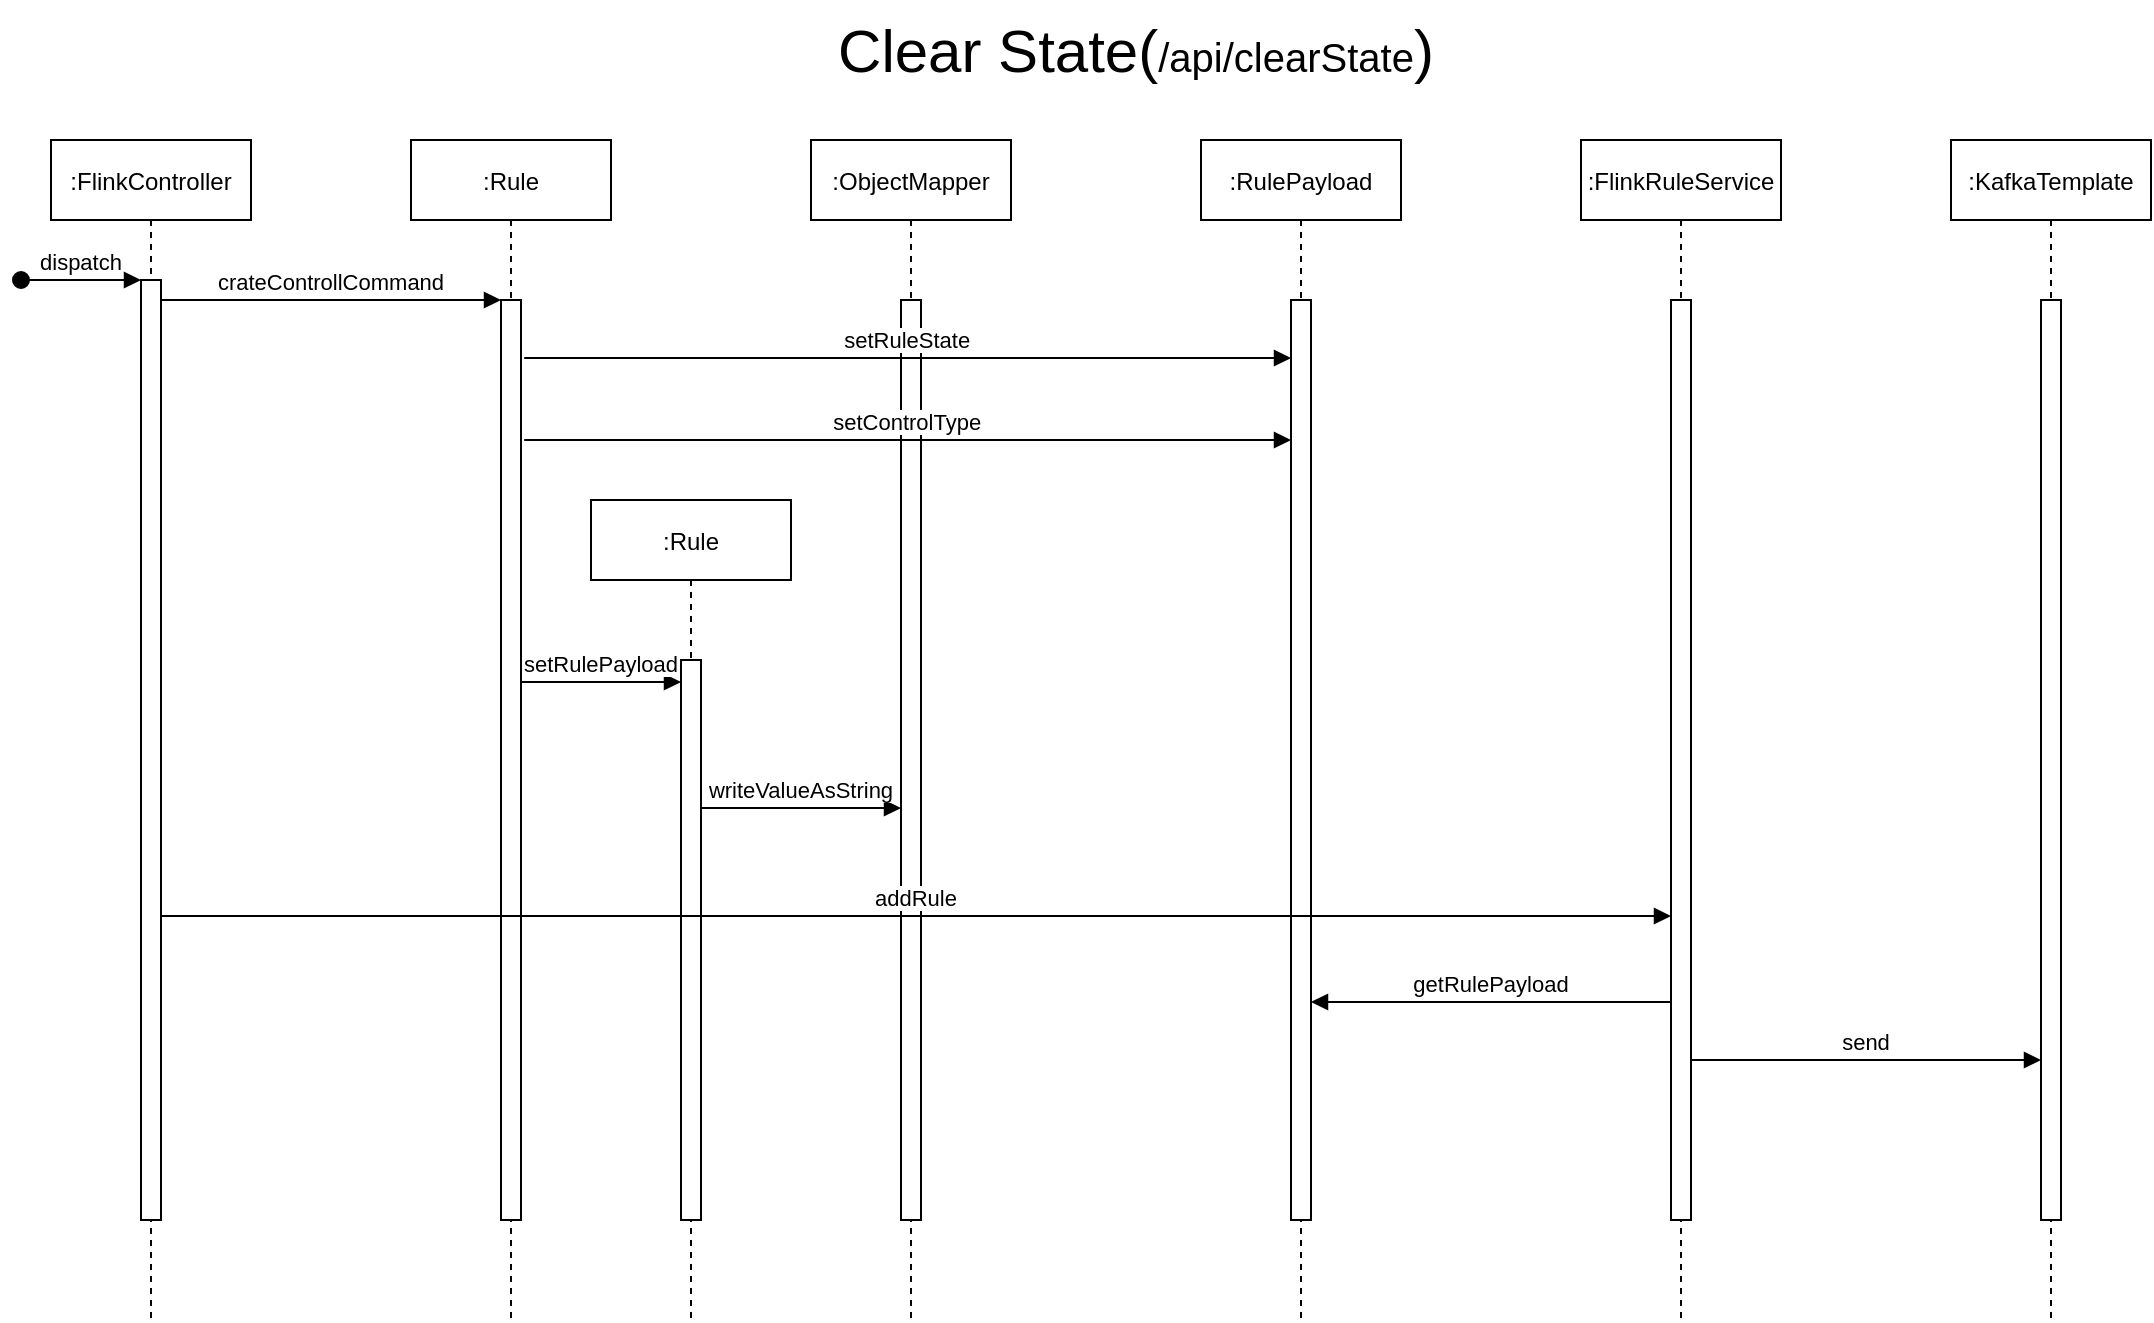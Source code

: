 <mxfile version="14.1.8" type="github">
  <diagram id="hqqS4izK0Y8cgG4M6Kbr" name="Page-1">
    <mxGraphModel dx="1355" dy="-2194" grid="1" gridSize="10" guides="1" tooltips="1" connect="1" arrows="1" fold="1" page="1" pageScale="1" pageWidth="250" pageHeight="500" math="0" shadow="0">
      <root>
        <mxCell id="0" />
        <mxCell id="1" parent="0" />
        <mxCell id="UjjarcE5WNm-r-Lhoyps-1" value=":FlinkController" style="shape=umlLifeline;perimeter=lifelinePerimeter;container=1;collapsible=0;recursiveResize=0;rounded=0;shadow=0;strokeWidth=1;" vertex="1" parent="1">
          <mxGeometry x="202.5" y="3180" width="100" height="590" as="geometry" />
        </mxCell>
        <mxCell id="UjjarcE5WNm-r-Lhoyps-2" value="" style="points=[];perimeter=orthogonalPerimeter;rounded=0;shadow=0;strokeWidth=1;" vertex="1" parent="UjjarcE5WNm-r-Lhoyps-1">
          <mxGeometry x="45" y="70" width="10" height="470" as="geometry" />
        </mxCell>
        <mxCell id="UjjarcE5WNm-r-Lhoyps-3" value="dispatch" style="verticalAlign=bottom;startArrow=oval;endArrow=block;startSize=8;shadow=0;strokeWidth=1;" edge="1" parent="UjjarcE5WNm-r-Lhoyps-1" target="UjjarcE5WNm-r-Lhoyps-2">
          <mxGeometry relative="1" as="geometry">
            <mxPoint x="-15" y="70" as="sourcePoint" />
          </mxGeometry>
        </mxCell>
        <mxCell id="UjjarcE5WNm-r-Lhoyps-4" value=":Rule" style="shape=umlLifeline;perimeter=lifelinePerimeter;container=1;collapsible=0;recursiveResize=0;rounded=0;shadow=0;strokeWidth=1;" vertex="1" parent="1">
          <mxGeometry x="382.5" y="3180" width="100" height="590" as="geometry" />
        </mxCell>
        <mxCell id="UjjarcE5WNm-r-Lhoyps-5" value="" style="points=[];perimeter=orthogonalPerimeter;rounded=0;shadow=0;strokeWidth=1;" vertex="1" parent="UjjarcE5WNm-r-Lhoyps-4">
          <mxGeometry x="45" y="80" width="10" height="460" as="geometry" />
        </mxCell>
        <mxCell id="UjjarcE5WNm-r-Lhoyps-6" value="crateControllCommand" style="verticalAlign=bottom;endArrow=block;entryX=0;entryY=0;shadow=0;strokeWidth=1;" edge="1" parent="1" source="UjjarcE5WNm-r-Lhoyps-2" target="UjjarcE5WNm-r-Lhoyps-5">
          <mxGeometry relative="1" as="geometry">
            <mxPoint x="357.5" y="3260" as="sourcePoint" />
          </mxGeometry>
        </mxCell>
        <mxCell id="UjjarcE5WNm-r-Lhoyps-7" value=":RulePayload" style="shape=umlLifeline;perimeter=lifelinePerimeter;container=1;collapsible=0;recursiveResize=0;rounded=0;shadow=0;strokeWidth=1;" vertex="1" parent="1">
          <mxGeometry x="777.5" y="3180" width="100" height="590" as="geometry" />
        </mxCell>
        <mxCell id="UjjarcE5WNm-r-Lhoyps-8" value="" style="points=[];perimeter=orthogonalPerimeter;rounded=0;shadow=0;strokeWidth=1;" vertex="1" parent="UjjarcE5WNm-r-Lhoyps-7">
          <mxGeometry x="45" y="80" width="10" height="460" as="geometry" />
        </mxCell>
        <mxCell id="UjjarcE5WNm-r-Lhoyps-9" value=":FlinkRuleService" style="shape=umlLifeline;perimeter=lifelinePerimeter;container=1;collapsible=0;recursiveResize=0;rounded=0;shadow=0;strokeWidth=1;" vertex="1" parent="1">
          <mxGeometry x="967.5" y="3180" width="100" height="590" as="geometry" />
        </mxCell>
        <mxCell id="UjjarcE5WNm-r-Lhoyps-10" value="" style="points=[];perimeter=orthogonalPerimeter;rounded=0;shadow=0;strokeWidth=1;" vertex="1" parent="UjjarcE5WNm-r-Lhoyps-9">
          <mxGeometry x="45" y="80" width="10" height="460" as="geometry" />
        </mxCell>
        <mxCell id="UjjarcE5WNm-r-Lhoyps-11" value="&lt;font style=&quot;font-size: 30px&quot;&gt;Clear State(&lt;/font&gt;&lt;font style=&quot;font-size: 20px&quot;&gt;/api/clearState&lt;/font&gt;&lt;font style=&quot;font-size: 30px&quot;&gt;)&lt;/font&gt;" style="text;html=1;strokeColor=none;fillColor=none;align=center;verticalAlign=middle;whiteSpace=wrap;rounded=0;" vertex="1" parent="1">
          <mxGeometry x="400" y="3110" width="690" height="50" as="geometry" />
        </mxCell>
        <mxCell id="UjjarcE5WNm-r-Lhoyps-12" value=":Rule" style="shape=umlLifeline;perimeter=lifelinePerimeter;container=1;collapsible=0;recursiveResize=0;rounded=0;shadow=0;strokeWidth=1;" vertex="1" parent="1">
          <mxGeometry x="472.5" y="3360" width="100" height="410" as="geometry" />
        </mxCell>
        <mxCell id="UjjarcE5WNm-r-Lhoyps-13" value="" style="points=[];perimeter=orthogonalPerimeter;rounded=0;shadow=0;strokeWidth=1;" vertex="1" parent="UjjarcE5WNm-r-Lhoyps-12">
          <mxGeometry x="45" y="80" width="10" height="280" as="geometry" />
        </mxCell>
        <mxCell id="UjjarcE5WNm-r-Lhoyps-14" value="setRulePayload" style="verticalAlign=bottom;endArrow=block;shadow=0;strokeWidth=1;" edge="1" parent="1">
          <mxGeometry relative="1" as="geometry">
            <mxPoint x="437.5" y="3451" as="sourcePoint" />
            <mxPoint x="517.5" y="3451" as="targetPoint" />
          </mxGeometry>
        </mxCell>
        <mxCell id="UjjarcE5WNm-r-Lhoyps-15" value=":ObjectMapper" style="shape=umlLifeline;perimeter=lifelinePerimeter;container=1;collapsible=0;recursiveResize=0;rounded=0;shadow=0;strokeWidth=1;" vertex="1" parent="1">
          <mxGeometry x="582.5" y="3180" width="100" height="590" as="geometry" />
        </mxCell>
        <mxCell id="UjjarcE5WNm-r-Lhoyps-16" value="" style="points=[];perimeter=orthogonalPerimeter;rounded=0;shadow=0;strokeWidth=1;" vertex="1" parent="UjjarcE5WNm-r-Lhoyps-15">
          <mxGeometry x="45" y="80" width="10" height="460" as="geometry" />
        </mxCell>
        <mxCell id="UjjarcE5WNm-r-Lhoyps-17" value="writeValueAsString" style="verticalAlign=bottom;endArrow=block;shadow=0;strokeWidth=1;" edge="1" parent="1">
          <mxGeometry relative="1" as="geometry">
            <mxPoint x="527.5" y="3514" as="sourcePoint" />
            <mxPoint x="627.5" y="3514" as="targetPoint" />
          </mxGeometry>
        </mxCell>
        <mxCell id="UjjarcE5WNm-r-Lhoyps-18" value="setRuleState" style="verticalAlign=bottom;endArrow=block;shadow=0;strokeWidth=1;exitX=1.159;exitY=0.075;exitDx=0;exitDy=0;exitPerimeter=0;" edge="1" parent="1" target="UjjarcE5WNm-r-Lhoyps-8">
          <mxGeometry relative="1" as="geometry">
            <mxPoint x="439.09" y="3289.0" as="sourcePoint" />
            <mxPoint x="582" y="3289" as="targetPoint" />
          </mxGeometry>
        </mxCell>
        <mxCell id="UjjarcE5WNm-r-Lhoyps-19" value="setControlType" style="verticalAlign=bottom;endArrow=block;shadow=0;strokeWidth=1;exitX=1.159;exitY=0.075;exitDx=0;exitDy=0;exitPerimeter=0;" edge="1" parent="1" target="UjjarcE5WNm-r-Lhoyps-8">
          <mxGeometry relative="1" as="geometry">
            <mxPoint x="439.09" y="3330" as="sourcePoint" />
            <mxPoint x="582" y="3330" as="targetPoint" />
          </mxGeometry>
        </mxCell>
        <mxCell id="UjjarcE5WNm-r-Lhoyps-20" value="addRule" style="verticalAlign=bottom;endArrow=block;shadow=0;strokeWidth=1;" edge="1" parent="1">
          <mxGeometry relative="1" as="geometry">
            <mxPoint x="257.5" y="3568" as="sourcePoint" />
            <mxPoint x="1012.5" y="3568" as="targetPoint" />
          </mxGeometry>
        </mxCell>
        <mxCell id="UjjarcE5WNm-r-Lhoyps-21" value="getRulePayload" style="verticalAlign=bottom;endArrow=block;shadow=0;strokeWidth=1;" edge="1" parent="1">
          <mxGeometry relative="1" as="geometry">
            <mxPoint x="1012.5" y="3611" as="sourcePoint" />
            <mxPoint x="832.5" y="3611" as="targetPoint" />
          </mxGeometry>
        </mxCell>
        <mxCell id="UjjarcE5WNm-r-Lhoyps-22" value=":KafkaTemplate" style="shape=umlLifeline;perimeter=lifelinePerimeter;container=1;collapsible=0;recursiveResize=0;rounded=0;shadow=0;strokeWidth=1;" vertex="1" parent="1">
          <mxGeometry x="1152.5" y="3180" width="100" height="590" as="geometry" />
        </mxCell>
        <mxCell id="UjjarcE5WNm-r-Lhoyps-23" value="" style="points=[];perimeter=orthogonalPerimeter;rounded=0;shadow=0;strokeWidth=1;" vertex="1" parent="UjjarcE5WNm-r-Lhoyps-22">
          <mxGeometry x="45" y="80" width="10" height="460" as="geometry" />
        </mxCell>
        <mxCell id="UjjarcE5WNm-r-Lhoyps-24" value="send" style="verticalAlign=bottom;endArrow=block;shadow=0;strokeWidth=1;" edge="1" parent="1" target="UjjarcE5WNm-r-Lhoyps-23">
          <mxGeometry relative="1" as="geometry">
            <mxPoint x="1022.5" y="3640" as="sourcePoint" />
            <mxPoint x="1122.5" y="3640" as="targetPoint" />
          </mxGeometry>
        </mxCell>
      </root>
    </mxGraphModel>
  </diagram>
</mxfile>
